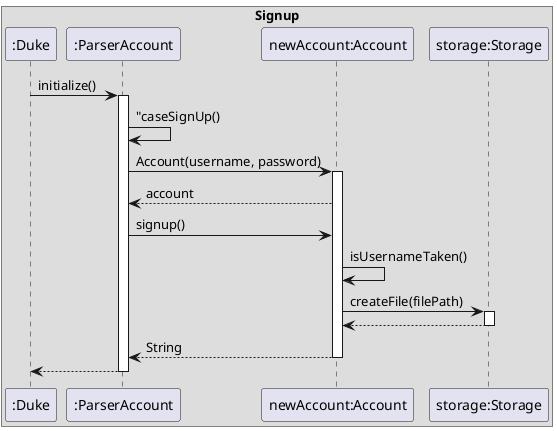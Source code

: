 @startuml
'https://plantuml.com/sequence-diagram

box "Signup"
participant ":Duke" as Duke
participant ":ParserAccount" as ParserAccount
participant "newAccount:Account" as Account
participant "storage:Storage" as Storage

Duke -> ParserAccount: initialize()
Activate ParserAccount
ParserAccount -> ParserAccount: "caseSignUp()

ParserAccount -> Account: Account(username, password)
Activate Account
Account --> ParserAccount: account
ParserAccount -> Account: signup()
Account -> Account: isUsernameTaken()
Account -> Storage: createFile(filePath)
Activate Storage
Storage --> Account
Deactivate Storage
Account --> ParserAccount: String
Deactivate Account
ParserAccount --> Duke
Deactivate ParserAccount
@enduml